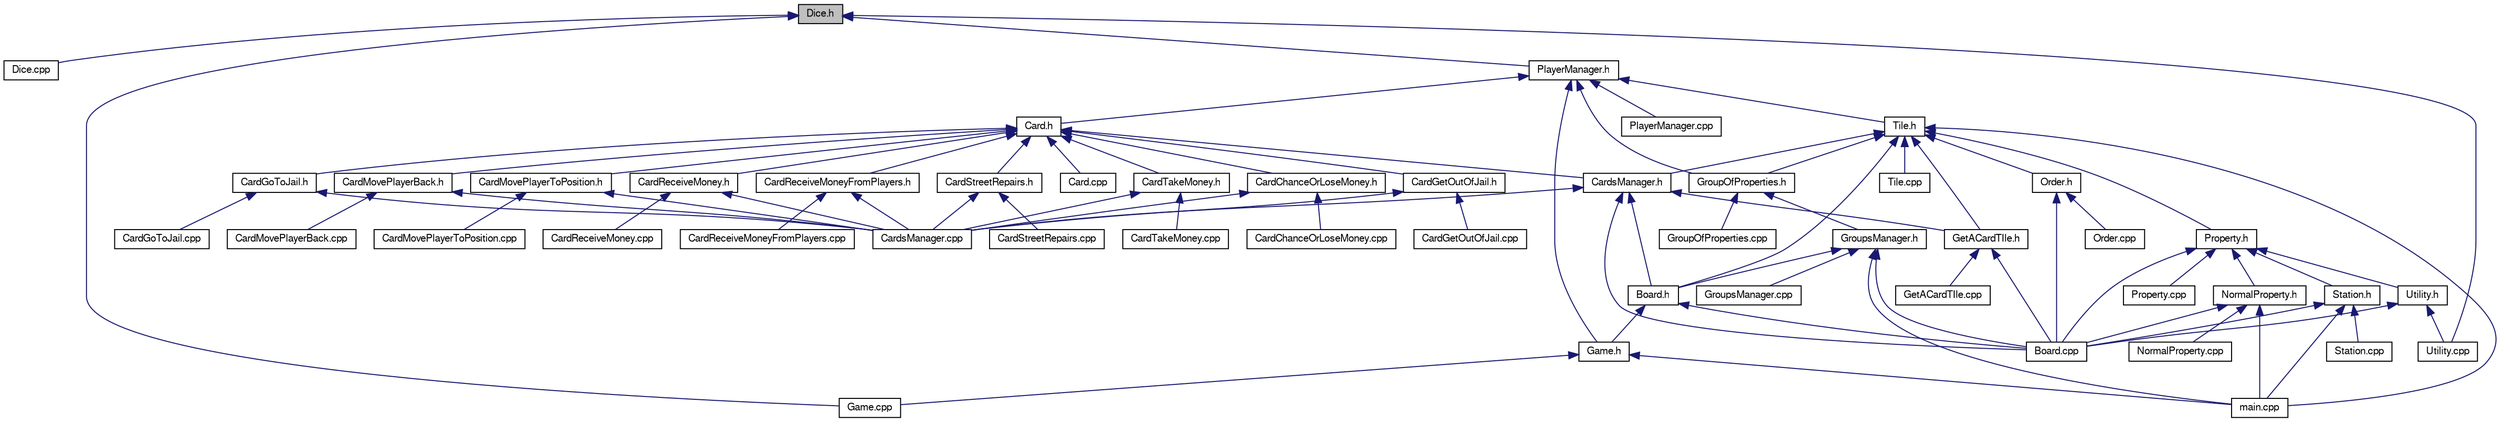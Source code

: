 digraph G
{
  edge [fontname="FreeSans",fontsize="10",labelfontname="FreeSans",labelfontsize="10"];
  node [fontname="FreeSans",fontsize="10",shape=record];
  Node1 [label="Dice.h",height=0.2,width=0.4,color="black", fillcolor="grey75", style="filled" fontcolor="black"];
  Node1 -> Node2 [dir="back",color="midnightblue",fontsize="10",style="solid",fontname="FreeSans"];
  Node2 [label="Dice.cpp",height=0.2,width=0.4,color="black", fillcolor="white", style="filled",URL="$_dice_8cpp.html"];
  Node1 -> Node3 [dir="back",color="midnightblue",fontsize="10",style="solid",fontname="FreeSans"];
  Node3 [label="Game.cpp",height=0.2,width=0.4,color="black", fillcolor="white", style="filled",URL="$_game_8cpp.html"];
  Node1 -> Node4 [dir="back",color="midnightblue",fontsize="10",style="solid",fontname="FreeSans"];
  Node4 [label="Utility.cpp",height=0.2,width=0.4,color="black", fillcolor="white", style="filled",URL="$_utility_8cpp.html"];
  Node1 -> Node5 [dir="back",color="midnightblue",fontsize="10",style="solid",fontname="FreeSans"];
  Node5 [label="PlayerManager.h",height=0.2,width=0.4,color="black", fillcolor="white", style="filled",URL="$_player_manager_8h.html"];
  Node5 -> Node6 [dir="back",color="midnightblue",fontsize="10",style="solid",fontname="FreeSans"];
  Node6 [label="PlayerManager.cpp",height=0.2,width=0.4,color="black", fillcolor="white", style="filled",URL="$_player_manager_8cpp.html"];
  Node5 -> Node7 [dir="back",color="midnightblue",fontsize="10",style="solid",fontname="FreeSans"];
  Node7 [label="Tile.h",height=0.2,width=0.4,color="black", fillcolor="white", style="filled",URL="$_tile_8h.html"];
  Node7 -> Node8 [dir="back",color="midnightblue",fontsize="10",style="solid",fontname="FreeSans"];
  Node8 [label="main.cpp",height=0.2,width=0.4,color="black", fillcolor="white", style="filled",URL="$main_8cpp.html"];
  Node7 -> Node9 [dir="back",color="midnightblue",fontsize="10",style="solid",fontname="FreeSans"];
  Node9 [label="Tile.cpp",height=0.2,width=0.4,color="black", fillcolor="white", style="filled",URL="$_tile_8cpp.html"];
  Node7 -> Node10 [dir="back",color="midnightblue",fontsize="10",style="solid",fontname="FreeSans"];
  Node10 [label="Board.h",height=0.2,width=0.4,color="black", fillcolor="white", style="filled",URL="$_board_8h.html"];
  Node10 -> Node11 [dir="back",color="midnightblue",fontsize="10",style="solid",fontname="FreeSans"];
  Node11 [label="Board.cpp",height=0.2,width=0.4,color="black", fillcolor="white", style="filled",URL="$_board_8cpp.html"];
  Node10 -> Node12 [dir="back",color="midnightblue",fontsize="10",style="solid",fontname="FreeSans"];
  Node12 [label="Game.h",height=0.2,width=0.4,color="black", fillcolor="white", style="filled",URL="$_game_8h.html"];
  Node12 -> Node3 [dir="back",color="midnightblue",fontsize="10",style="solid",fontname="FreeSans"];
  Node12 -> Node8 [dir="back",color="midnightblue",fontsize="10",style="solid",fontname="FreeSans"];
  Node7 -> Node13 [dir="back",color="midnightblue",fontsize="10",style="solid",fontname="FreeSans"];
  Node13 [label="GroupOfProperties.h",height=0.2,width=0.4,color="black", fillcolor="white", style="filled",URL="$_group_of_properties_8h.html"];
  Node13 -> Node14 [dir="back",color="midnightblue",fontsize="10",style="solid",fontname="FreeSans"];
  Node14 [label="GroupOfProperties.cpp",height=0.2,width=0.4,color="black", fillcolor="white", style="filled",URL="$_group_of_properties_8cpp.html"];
  Node13 -> Node15 [dir="back",color="midnightblue",fontsize="10",style="solid",fontname="FreeSans"];
  Node15 [label="GroupsManager.h",height=0.2,width=0.4,color="black", fillcolor="white", style="filled",URL="$_groups_manager_8h.html"];
  Node15 -> Node11 [dir="back",color="midnightblue",fontsize="10",style="solid",fontname="FreeSans"];
  Node15 -> Node16 [dir="back",color="midnightblue",fontsize="10",style="solid",fontname="FreeSans"];
  Node16 [label="GroupsManager.cpp",height=0.2,width=0.4,color="black", fillcolor="white", style="filled",URL="$_groups_manager_8cpp.html"];
  Node15 -> Node8 [dir="back",color="midnightblue",fontsize="10",style="solid",fontname="FreeSans"];
  Node15 -> Node10 [dir="back",color="midnightblue",fontsize="10",style="solid",fontname="FreeSans"];
  Node7 -> Node17 [dir="back",color="midnightblue",fontsize="10",style="solid",fontname="FreeSans"];
  Node17 [label="CardsManager.h",height=0.2,width=0.4,color="black", fillcolor="white", style="filled",URL="$_cards_manager_8h.html"];
  Node17 -> Node11 [dir="back",color="midnightblue",fontsize="10",style="solid",fontname="FreeSans"];
  Node17 -> Node18 [dir="back",color="midnightblue",fontsize="10",style="solid",fontname="FreeSans"];
  Node18 [label="CardsManager.cpp",height=0.2,width=0.4,color="black", fillcolor="white", style="filled",URL="$_cards_manager_8cpp.html"];
  Node17 -> Node10 [dir="back",color="midnightblue",fontsize="10",style="solid",fontname="FreeSans"];
  Node17 -> Node19 [dir="back",color="midnightblue",fontsize="10",style="solid",fontname="FreeSans"];
  Node19 [label="GetACardTIle.h",height=0.2,width=0.4,color="black", fillcolor="white", style="filled",URL="$_get_a_card_t_ile_8h.html"];
  Node19 -> Node11 [dir="back",color="midnightblue",fontsize="10",style="solid",fontname="FreeSans"];
  Node19 -> Node20 [dir="back",color="midnightblue",fontsize="10",style="solid",fontname="FreeSans"];
  Node20 [label="GetACardTIle.cpp",height=0.2,width=0.4,color="black", fillcolor="white", style="filled",URL="$_get_a_card_t_ile_8cpp.html"];
  Node7 -> Node19 [dir="back",color="midnightblue",fontsize="10",style="solid",fontname="FreeSans"];
  Node7 -> Node21 [dir="back",color="midnightblue",fontsize="10",style="solid",fontname="FreeSans"];
  Node21 [label="Property.h",height=0.2,width=0.4,color="black", fillcolor="white", style="filled",URL="$_property_8h.html"];
  Node21 -> Node11 [dir="back",color="midnightblue",fontsize="10",style="solid",fontname="FreeSans"];
  Node21 -> Node22 [dir="back",color="midnightblue",fontsize="10",style="solid",fontname="FreeSans"];
  Node22 [label="Property.cpp",height=0.2,width=0.4,color="black", fillcolor="white", style="filled",URL="$_property_8cpp.html"];
  Node21 -> Node23 [dir="back",color="midnightblue",fontsize="10",style="solid",fontname="FreeSans"];
  Node23 [label="NormalProperty.h",height=0.2,width=0.4,color="black", fillcolor="white", style="filled",URL="$_normal_property_8h.html"];
  Node23 -> Node11 [dir="back",color="midnightblue",fontsize="10",style="solid",fontname="FreeSans"];
  Node23 -> Node8 [dir="back",color="midnightblue",fontsize="10",style="solid",fontname="FreeSans"];
  Node23 -> Node24 [dir="back",color="midnightblue",fontsize="10",style="solid",fontname="FreeSans"];
  Node24 [label="NormalProperty.cpp",height=0.2,width=0.4,color="black", fillcolor="white", style="filled",URL="$_normal_property_8cpp.html"];
  Node21 -> Node25 [dir="back",color="midnightblue",fontsize="10",style="solid",fontname="FreeSans"];
  Node25 [label="Station.h",height=0.2,width=0.4,color="black", fillcolor="white", style="filled",URL="$_station_8h.html"];
  Node25 -> Node11 [dir="back",color="midnightblue",fontsize="10",style="solid",fontname="FreeSans"];
  Node25 -> Node8 [dir="back",color="midnightblue",fontsize="10",style="solid",fontname="FreeSans"];
  Node25 -> Node26 [dir="back",color="midnightblue",fontsize="10",style="solid",fontname="FreeSans"];
  Node26 [label="Station.cpp",height=0.2,width=0.4,color="black", fillcolor="white", style="filled",URL="$_station_8cpp.html"];
  Node21 -> Node27 [dir="back",color="midnightblue",fontsize="10",style="solid",fontname="FreeSans"];
  Node27 [label="Utility.h",height=0.2,width=0.4,color="black", fillcolor="white", style="filled",URL="$_utility_8h.html"];
  Node27 -> Node11 [dir="back",color="midnightblue",fontsize="10",style="solid",fontname="FreeSans"];
  Node27 -> Node4 [dir="back",color="midnightblue",fontsize="10",style="solid",fontname="FreeSans"];
  Node7 -> Node28 [dir="back",color="midnightblue",fontsize="10",style="solid",fontname="FreeSans"];
  Node28 [label="Order.h",height=0.2,width=0.4,color="black", fillcolor="white", style="filled",URL="$_order_8h.html"];
  Node28 -> Node11 [dir="back",color="midnightblue",fontsize="10",style="solid",fontname="FreeSans"];
  Node28 -> Node29 [dir="back",color="midnightblue",fontsize="10",style="solid",fontname="FreeSans"];
  Node29 [label="Order.cpp",height=0.2,width=0.4,color="black", fillcolor="white", style="filled",URL="$_order_8cpp.html"];
  Node5 -> Node13 [dir="back",color="midnightblue",fontsize="10",style="solid",fontname="FreeSans"];
  Node5 -> Node30 [dir="back",color="midnightblue",fontsize="10",style="solid",fontname="FreeSans"];
  Node30 [label="Card.h",height=0.2,width=0.4,color="black", fillcolor="white", style="filled",URL="$_card_8h.html"];
  Node30 -> Node31 [dir="back",color="midnightblue",fontsize="10",style="solid",fontname="FreeSans"];
  Node31 [label="Card.cpp",height=0.2,width=0.4,color="black", fillcolor="white", style="filled",URL="$_card_8cpp.html"];
  Node30 -> Node17 [dir="back",color="midnightblue",fontsize="10",style="solid",fontname="FreeSans"];
  Node30 -> Node32 [dir="back",color="midnightblue",fontsize="10",style="solid",fontname="FreeSans"];
  Node32 [label="CardChanceOrLoseMoney.h",height=0.2,width=0.4,color="black", fillcolor="white", style="filled",URL="$_card_chance_or_lose_money_8h.html"];
  Node32 -> Node33 [dir="back",color="midnightblue",fontsize="10",style="solid",fontname="FreeSans"];
  Node33 [label="CardChanceOrLoseMoney.cpp",height=0.2,width=0.4,color="black", fillcolor="white", style="filled",URL="$_card_chance_or_lose_money_8cpp.html"];
  Node32 -> Node18 [dir="back",color="midnightblue",fontsize="10",style="solid",fontname="FreeSans"];
  Node30 -> Node34 [dir="back",color="midnightblue",fontsize="10",style="solid",fontname="FreeSans"];
  Node34 [label="CardGetOutOfJail.h",height=0.2,width=0.4,color="black", fillcolor="white", style="filled",URL="$_card_get_out_of_jail_8h.html"];
  Node34 -> Node35 [dir="back",color="midnightblue",fontsize="10",style="solid",fontname="FreeSans"];
  Node35 [label="CardGetOutOfJail.cpp",height=0.2,width=0.4,color="black", fillcolor="white", style="filled",URL="$_card_get_out_of_jail_8cpp.html"];
  Node34 -> Node18 [dir="back",color="midnightblue",fontsize="10",style="solid",fontname="FreeSans"];
  Node30 -> Node36 [dir="back",color="midnightblue",fontsize="10",style="solid",fontname="FreeSans"];
  Node36 [label="CardGoToJail.h",height=0.2,width=0.4,color="black", fillcolor="white", style="filled",URL="$_card_go_to_jail_8h.html"];
  Node36 -> Node37 [dir="back",color="midnightblue",fontsize="10",style="solid",fontname="FreeSans"];
  Node37 [label="CardGoToJail.cpp",height=0.2,width=0.4,color="black", fillcolor="white", style="filled",URL="$_card_go_to_jail_8cpp.html"];
  Node36 -> Node18 [dir="back",color="midnightblue",fontsize="10",style="solid",fontname="FreeSans"];
  Node30 -> Node38 [dir="back",color="midnightblue",fontsize="10",style="solid",fontname="FreeSans"];
  Node38 [label="CardMovePlayerBack.h",height=0.2,width=0.4,color="black", fillcolor="white", style="filled",URL="$_card_move_player_back_8h.html"];
  Node38 -> Node39 [dir="back",color="midnightblue",fontsize="10",style="solid",fontname="FreeSans"];
  Node39 [label="CardMovePlayerBack.cpp",height=0.2,width=0.4,color="black", fillcolor="white", style="filled",URL="$_card_move_player_back_8cpp.html"];
  Node38 -> Node18 [dir="back",color="midnightblue",fontsize="10",style="solid",fontname="FreeSans"];
  Node30 -> Node40 [dir="back",color="midnightblue",fontsize="10",style="solid",fontname="FreeSans"];
  Node40 [label="CardMovePlayerToPosition.h",height=0.2,width=0.4,color="black", fillcolor="white", style="filled",URL="$_card_move_player_to_position_8h.html"];
  Node40 -> Node41 [dir="back",color="midnightblue",fontsize="10",style="solid",fontname="FreeSans"];
  Node41 [label="CardMovePlayerToPosition.cpp",height=0.2,width=0.4,color="black", fillcolor="white", style="filled",URL="$_card_move_player_to_position_8cpp.html"];
  Node40 -> Node18 [dir="back",color="midnightblue",fontsize="10",style="solid",fontname="FreeSans"];
  Node30 -> Node42 [dir="back",color="midnightblue",fontsize="10",style="solid",fontname="FreeSans"];
  Node42 [label="CardReceiveMoney.h",height=0.2,width=0.4,color="black", fillcolor="white", style="filled",URL="$_card_receive_money_8h.html"];
  Node42 -> Node43 [dir="back",color="midnightblue",fontsize="10",style="solid",fontname="FreeSans"];
  Node43 [label="CardReceiveMoney.cpp",height=0.2,width=0.4,color="black", fillcolor="white", style="filled",URL="$_card_receive_money_8cpp.html"];
  Node42 -> Node18 [dir="back",color="midnightblue",fontsize="10",style="solid",fontname="FreeSans"];
  Node30 -> Node44 [dir="back",color="midnightblue",fontsize="10",style="solid",fontname="FreeSans"];
  Node44 [label="CardReceiveMoneyFromPlayers.h",height=0.2,width=0.4,color="black", fillcolor="white", style="filled",URL="$_card_receive_money_from_players_8h.html"];
  Node44 -> Node45 [dir="back",color="midnightblue",fontsize="10",style="solid",fontname="FreeSans"];
  Node45 [label="CardReceiveMoneyFromPlayers.cpp",height=0.2,width=0.4,color="black", fillcolor="white", style="filled",URL="$_card_receive_money_from_players_8cpp.html"];
  Node44 -> Node18 [dir="back",color="midnightblue",fontsize="10",style="solid",fontname="FreeSans"];
  Node30 -> Node46 [dir="back",color="midnightblue",fontsize="10",style="solid",fontname="FreeSans"];
  Node46 [label="CardStreetRepairs.h",height=0.2,width=0.4,color="black", fillcolor="white", style="filled",URL="$_card_street_repairs_8h.html"];
  Node46 -> Node18 [dir="back",color="midnightblue",fontsize="10",style="solid",fontname="FreeSans"];
  Node46 -> Node47 [dir="back",color="midnightblue",fontsize="10",style="solid",fontname="FreeSans"];
  Node47 [label="CardStreetRepairs.cpp",height=0.2,width=0.4,color="black", fillcolor="white", style="filled",URL="$_card_street_repairs_8cpp.html"];
  Node30 -> Node48 [dir="back",color="midnightblue",fontsize="10",style="solid",fontname="FreeSans"];
  Node48 [label="CardTakeMoney.h",height=0.2,width=0.4,color="black", fillcolor="white", style="filled",URL="$_card_take_money_8h.html"];
  Node48 -> Node18 [dir="back",color="midnightblue",fontsize="10",style="solid",fontname="FreeSans"];
  Node48 -> Node49 [dir="back",color="midnightblue",fontsize="10",style="solid",fontname="FreeSans"];
  Node49 [label="CardTakeMoney.cpp",height=0.2,width=0.4,color="black", fillcolor="white", style="filled",URL="$_card_take_money_8cpp.html"];
  Node5 -> Node12 [dir="back",color="midnightblue",fontsize="10",style="solid",fontname="FreeSans"];
}
